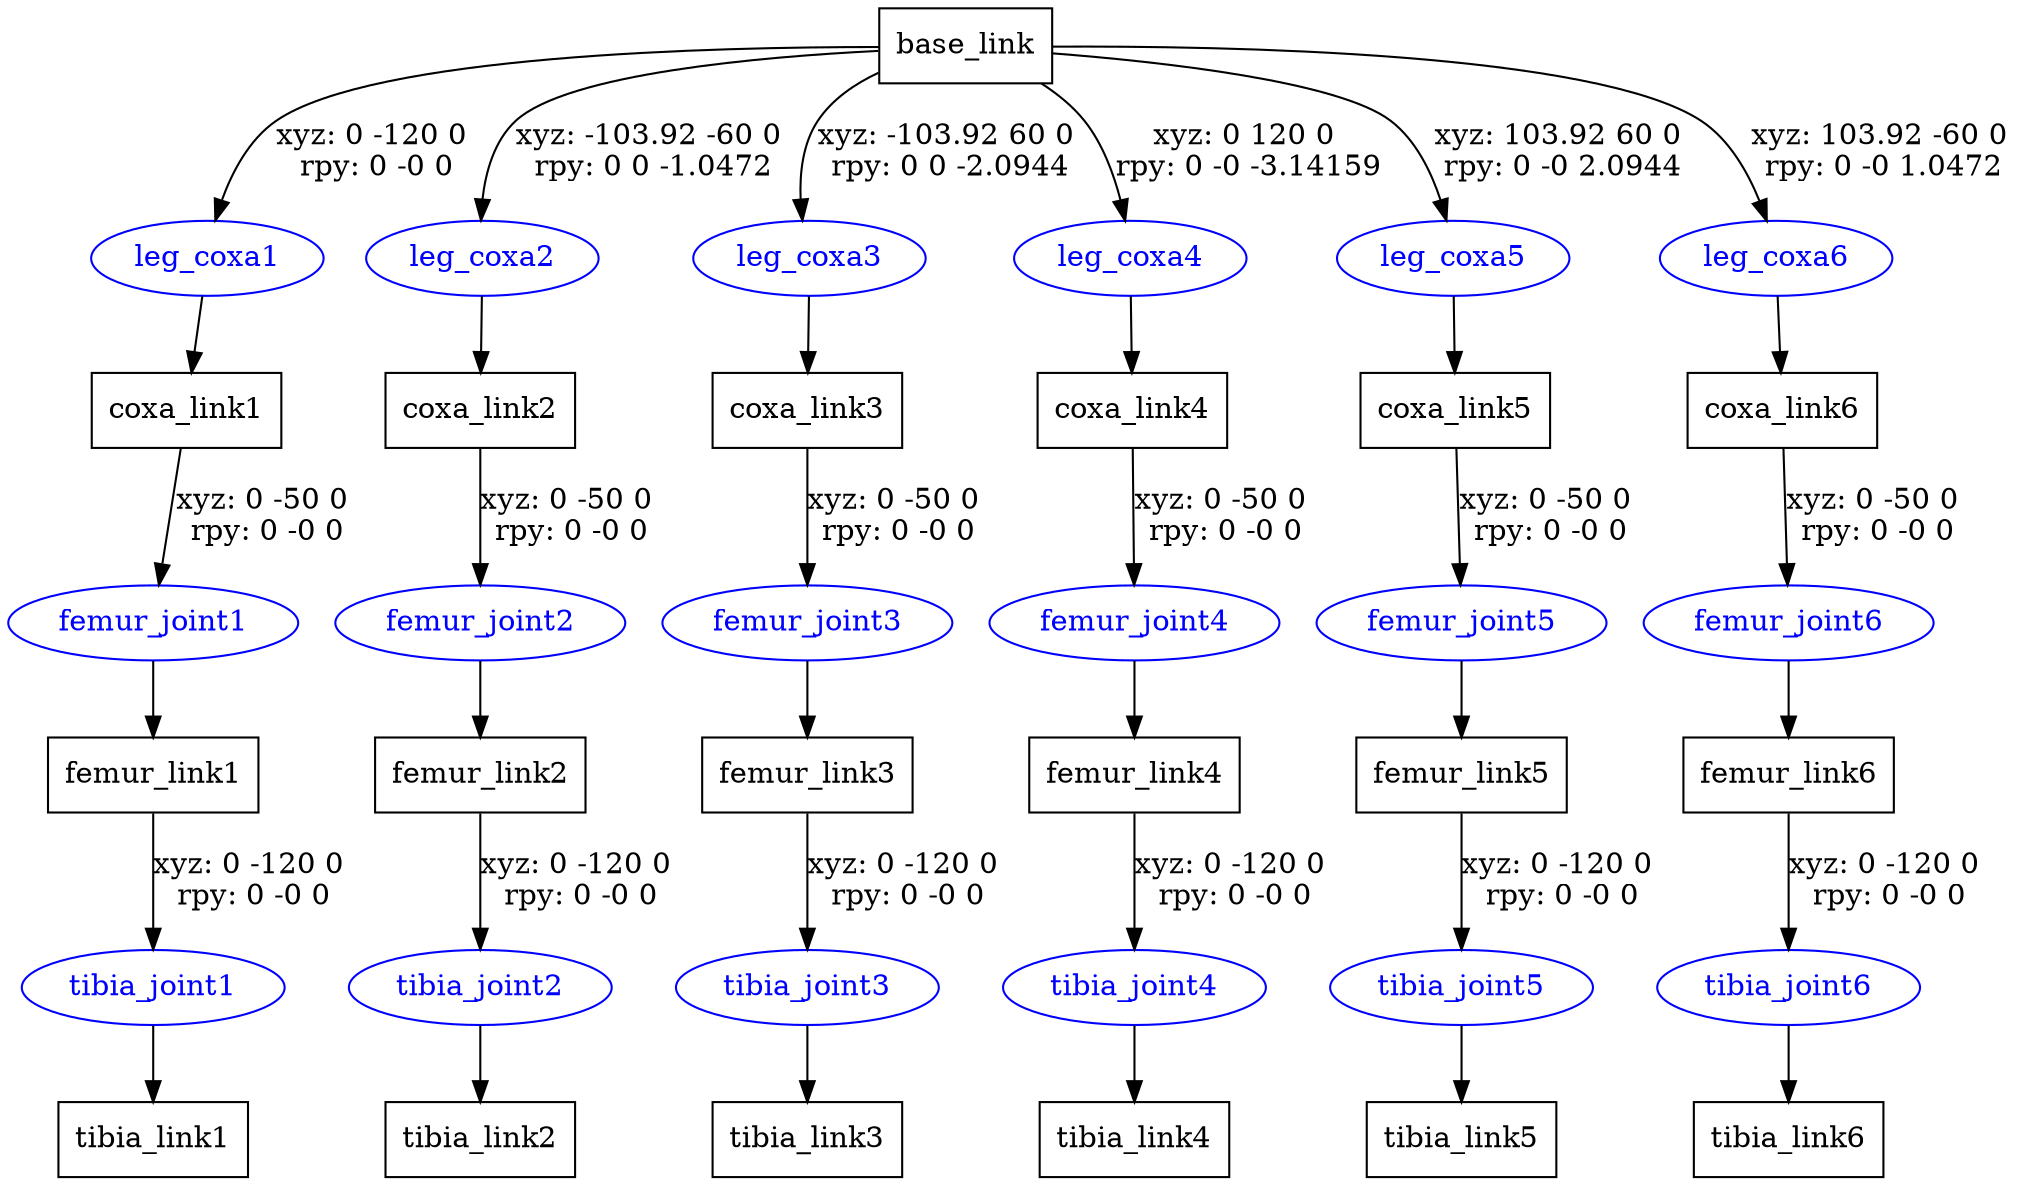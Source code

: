 digraph G {
node [shape=box];
"base_link" [label="base_link"];
"coxa_link1" [label="coxa_link1"];
"femur_link1" [label="femur_link1"];
"tibia_link1" [label="tibia_link1"];
"coxa_link2" [label="coxa_link2"];
"femur_link2" [label="femur_link2"];
"tibia_link2" [label="tibia_link2"];
"coxa_link3" [label="coxa_link3"];
"femur_link3" [label="femur_link3"];
"tibia_link3" [label="tibia_link3"];
"coxa_link4" [label="coxa_link4"];
"femur_link4" [label="femur_link4"];
"tibia_link4" [label="tibia_link4"];
"coxa_link5" [label="coxa_link5"];
"femur_link5" [label="femur_link5"];
"tibia_link5" [label="tibia_link5"];
"coxa_link6" [label="coxa_link6"];
"femur_link6" [label="femur_link6"];
"tibia_link6" [label="tibia_link6"];
node [shape=ellipse, color=blue, fontcolor=blue];
"base_link" -> "leg_coxa1" [label="xyz: 0 -120 0 \nrpy: 0 -0 0"]
"leg_coxa1" -> "coxa_link1"
"coxa_link1" -> "femur_joint1" [label="xyz: 0 -50 0 \nrpy: 0 -0 0"]
"femur_joint1" -> "femur_link1"
"femur_link1" -> "tibia_joint1" [label="xyz: 0 -120 0 \nrpy: 0 -0 0"]
"tibia_joint1" -> "tibia_link1"
"base_link" -> "leg_coxa2" [label="xyz: -103.92 -60 0 \nrpy: 0 0 -1.0472"]
"leg_coxa2" -> "coxa_link2"
"coxa_link2" -> "femur_joint2" [label="xyz: 0 -50 0 \nrpy: 0 -0 0"]
"femur_joint2" -> "femur_link2"
"femur_link2" -> "tibia_joint2" [label="xyz: 0 -120 0 \nrpy: 0 -0 0"]
"tibia_joint2" -> "tibia_link2"
"base_link" -> "leg_coxa3" [label="xyz: -103.92 60 0 \nrpy: 0 0 -2.0944"]
"leg_coxa3" -> "coxa_link3"
"coxa_link3" -> "femur_joint3" [label="xyz: 0 -50 0 \nrpy: 0 -0 0"]
"femur_joint3" -> "femur_link3"
"femur_link3" -> "tibia_joint3" [label="xyz: 0 -120 0 \nrpy: 0 -0 0"]
"tibia_joint3" -> "tibia_link3"
"base_link" -> "leg_coxa4" [label="xyz: 0 120 0 \nrpy: 0 -0 -3.14159"]
"leg_coxa4" -> "coxa_link4"
"coxa_link4" -> "femur_joint4" [label="xyz: 0 -50 0 \nrpy: 0 -0 0"]
"femur_joint4" -> "femur_link4"
"femur_link4" -> "tibia_joint4" [label="xyz: 0 -120 0 \nrpy: 0 -0 0"]
"tibia_joint4" -> "tibia_link4"
"base_link" -> "leg_coxa5" [label="xyz: 103.92 60 0 \nrpy: 0 -0 2.0944"]
"leg_coxa5" -> "coxa_link5"
"coxa_link5" -> "femur_joint5" [label="xyz: 0 -50 0 \nrpy: 0 -0 0"]
"femur_joint5" -> "femur_link5"
"femur_link5" -> "tibia_joint5" [label="xyz: 0 -120 0 \nrpy: 0 -0 0"]
"tibia_joint5" -> "tibia_link5"
"base_link" -> "leg_coxa6" [label="xyz: 103.92 -60 0 \nrpy: 0 -0 1.0472"]
"leg_coxa6" -> "coxa_link6"
"coxa_link6" -> "femur_joint6" [label="xyz: 0 -50 0 \nrpy: 0 -0 0"]
"femur_joint6" -> "femur_link6"
"femur_link6" -> "tibia_joint6" [label="xyz: 0 -120 0 \nrpy: 0 -0 0"]
"tibia_joint6" -> "tibia_link6"
}

